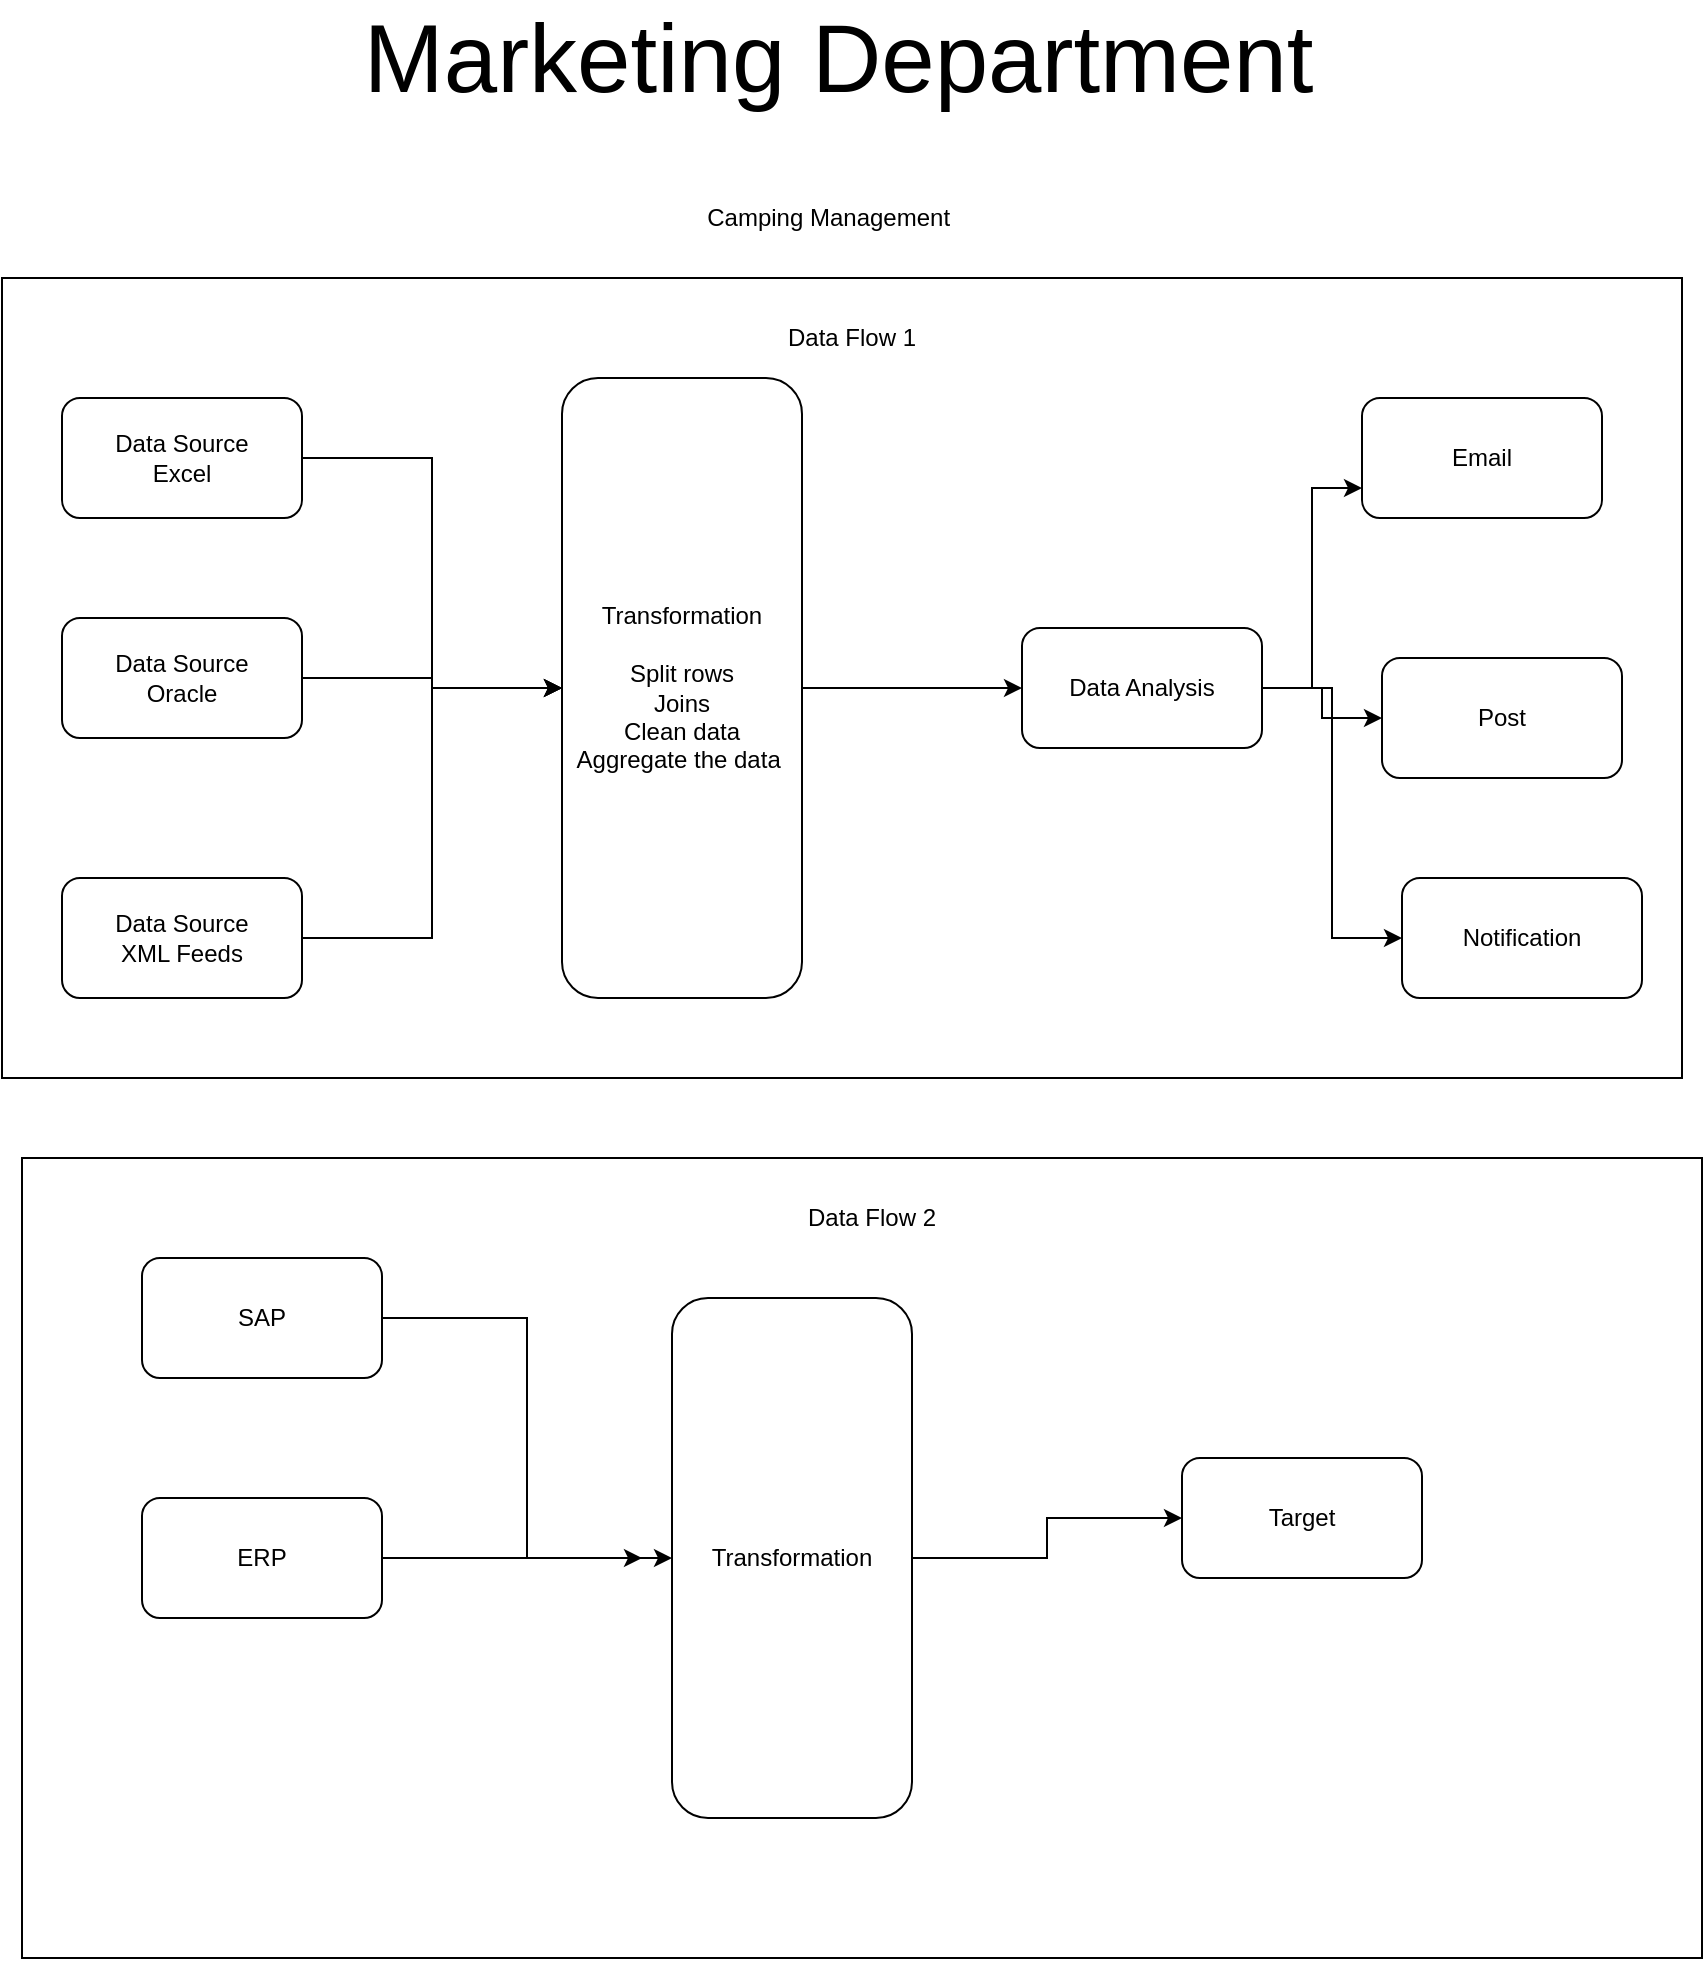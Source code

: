 <mxfile version="14.7.7" type="device" pages="3"><diagram id="CatAFC1fY800q-OIcE7y" name="Marketing Department "><mxGraphModel dx="1022" dy="475" grid="1" gridSize="10" guides="1" tooltips="1" connect="1" arrows="1" fold="1" page="1" pageScale="1" pageWidth="850" pageHeight="1100" math="0" shadow="0"><root><mxCell id="0"/><mxCell id="1" parent="0"/><mxCell id="Hq2V1xfKb5y0wbXsU76z-10" value="" style="rounded=0;whiteSpace=wrap;html=1;" vertex="1" parent="1"><mxGeometry x="10" y="180" width="840" height="400" as="geometry"/></mxCell><mxCell id="Hq2V1xfKb5y0wbXsU76z-1" value="&lt;font style=&quot;font-size: 48px&quot;&gt;Marketing Department&amp;nbsp;&lt;/font&gt;" style="text;html=1;strokeColor=none;fillColor=none;align=center;verticalAlign=middle;whiteSpace=wrap;rounded=0;" vertex="1" parent="1"><mxGeometry x="40" y="60" width="790" height="20" as="geometry"/></mxCell><mxCell id="Hq2V1xfKb5y0wbXsU76z-4" value="Camping Management&amp;nbsp;" style="text;html=1;strokeColor=none;fillColor=none;align=center;verticalAlign=middle;whiteSpace=wrap;rounded=0;" vertex="1" parent="1"><mxGeometry x="325" y="140" width="200" height="20" as="geometry"/></mxCell><mxCell id="Hq2V1xfKb5y0wbXsU76z-13" style="edgeStyle=orthogonalEdgeStyle;rounded=0;orthogonalLoop=1;jettySize=auto;html=1;" edge="1" parent="1" source="Hq2V1xfKb5y0wbXsU76z-5" target="Hq2V1xfKb5y0wbXsU76z-12"><mxGeometry relative="1" as="geometry"/></mxCell><mxCell id="Hq2V1xfKb5y0wbXsU76z-5" value="Data Source&lt;br&gt;Excel" style="rounded=1;whiteSpace=wrap;html=1;" vertex="1" parent="1"><mxGeometry x="40" y="240" width="120" height="60" as="geometry"/></mxCell><mxCell id="Hq2V1xfKb5y0wbXsU76z-14" style="edgeStyle=orthogonalEdgeStyle;rounded=0;orthogonalLoop=1;jettySize=auto;html=1;entryX=0;entryY=0.5;entryDx=0;entryDy=0;" edge="1" parent="1" source="Hq2V1xfKb5y0wbXsU76z-8" target="Hq2V1xfKb5y0wbXsU76z-12"><mxGeometry relative="1" as="geometry"/></mxCell><mxCell id="Hq2V1xfKb5y0wbXsU76z-8" value="Data Source&lt;br&gt;Oracle" style="rounded=1;whiteSpace=wrap;html=1;" vertex="1" parent="1"><mxGeometry x="40" y="350" width="120" height="60" as="geometry"/></mxCell><mxCell id="Hq2V1xfKb5y0wbXsU76z-15" style="edgeStyle=orthogonalEdgeStyle;rounded=0;orthogonalLoop=1;jettySize=auto;html=1;" edge="1" parent="1" source="Hq2V1xfKb5y0wbXsU76z-9" target="Hq2V1xfKb5y0wbXsU76z-12"><mxGeometry relative="1" as="geometry"/></mxCell><mxCell id="Hq2V1xfKb5y0wbXsU76z-9" value="Data Source&lt;br&gt;XML Feeds" style="rounded=1;whiteSpace=wrap;html=1;" vertex="1" parent="1"><mxGeometry x="40" y="480" width="120" height="60" as="geometry"/></mxCell><mxCell id="Hq2V1xfKb5y0wbXsU76z-11" value="Data Flow 1" style="text;html=1;strokeColor=none;fillColor=none;align=center;verticalAlign=middle;whiteSpace=wrap;rounded=0;" vertex="1" parent="1"><mxGeometry x="335" y="200" width="200" height="20" as="geometry"/></mxCell><mxCell id="Hq2V1xfKb5y0wbXsU76z-17" style="edgeStyle=orthogonalEdgeStyle;rounded=0;orthogonalLoop=1;jettySize=auto;html=1;" edge="1" parent="1" source="Hq2V1xfKb5y0wbXsU76z-12" target="Hq2V1xfKb5y0wbXsU76z-16"><mxGeometry relative="1" as="geometry"/></mxCell><mxCell id="Hq2V1xfKb5y0wbXsU76z-12" value="Transformation&lt;br&gt;&lt;br&gt;Split rows&lt;br&gt;Joins&lt;br&gt;Clean data&lt;br&gt;Aggregate the data&amp;nbsp;" style="rounded=1;whiteSpace=wrap;html=1;" vertex="1" parent="1"><mxGeometry x="290" y="230" width="120" height="310" as="geometry"/></mxCell><mxCell id="Hq2V1xfKb5y0wbXsU76z-19" style="edgeStyle=orthogonalEdgeStyle;rounded=0;orthogonalLoop=1;jettySize=auto;html=1;entryX=0;entryY=0.75;entryDx=0;entryDy=0;" edge="1" parent="1" source="Hq2V1xfKb5y0wbXsU76z-16" target="Hq2V1xfKb5y0wbXsU76z-18"><mxGeometry relative="1" as="geometry"/></mxCell><mxCell id="Hq2V1xfKb5y0wbXsU76z-21" style="edgeStyle=orthogonalEdgeStyle;rounded=0;orthogonalLoop=1;jettySize=auto;html=1;" edge="1" parent="1" source="Hq2V1xfKb5y0wbXsU76z-16" target="Hq2V1xfKb5y0wbXsU76z-20"><mxGeometry relative="1" as="geometry"/></mxCell><mxCell id="Hq2V1xfKb5y0wbXsU76z-23" style="edgeStyle=orthogonalEdgeStyle;rounded=0;orthogonalLoop=1;jettySize=auto;html=1;entryX=0;entryY=0.5;entryDx=0;entryDy=0;" edge="1" parent="1" source="Hq2V1xfKb5y0wbXsU76z-16" target="Hq2V1xfKb5y0wbXsU76z-22"><mxGeometry relative="1" as="geometry"/></mxCell><mxCell id="Hq2V1xfKb5y0wbXsU76z-16" value="Data Analysis" style="rounded=1;whiteSpace=wrap;html=1;" vertex="1" parent="1"><mxGeometry x="520" y="355" width="120" height="60" as="geometry"/></mxCell><mxCell id="Hq2V1xfKb5y0wbXsU76z-18" value="Email" style="rounded=1;whiteSpace=wrap;html=1;" vertex="1" parent="1"><mxGeometry x="690" y="240" width="120" height="60" as="geometry"/></mxCell><mxCell id="Hq2V1xfKb5y0wbXsU76z-20" value="Post" style="rounded=1;whiteSpace=wrap;html=1;" vertex="1" parent="1"><mxGeometry x="700" y="370" width="120" height="60" as="geometry"/></mxCell><mxCell id="Hq2V1xfKb5y0wbXsU76z-22" value="Notification" style="rounded=1;whiteSpace=wrap;html=1;" vertex="1" parent="1"><mxGeometry x="710" y="480" width="120" height="60" as="geometry"/></mxCell><mxCell id="Hq2V1xfKb5y0wbXsU76z-40" value="" style="rounded=0;whiteSpace=wrap;html=1;" vertex="1" parent="1"><mxGeometry x="20" y="620" width="840" height="400" as="geometry"/></mxCell><mxCell id="Hq2V1xfKb5y0wbXsU76z-41" value="Data Flow 2" style="text;html=1;strokeColor=none;fillColor=none;align=center;verticalAlign=middle;whiteSpace=wrap;rounded=0;" vertex="1" parent="1"><mxGeometry x="345" y="640" width="200" height="20" as="geometry"/></mxCell><mxCell id="Hq2V1xfKb5y0wbXsU76z-52" style="edgeStyle=orthogonalEdgeStyle;rounded=0;orthogonalLoop=1;jettySize=auto;html=1;" edge="1" parent="1" source="Hq2V1xfKb5y0wbXsU76z-48"><mxGeometry relative="1" as="geometry"><mxPoint x="330" y="820" as="targetPoint"/></mxGeometry></mxCell><mxCell id="Hq2V1xfKb5y0wbXsU76z-48" value="ERP" style="rounded=1;whiteSpace=wrap;html=1;" vertex="1" parent="1"><mxGeometry x="80" y="790" width="120" height="60" as="geometry"/></mxCell><mxCell id="Hq2V1xfKb5y0wbXsU76z-51" style="edgeStyle=orthogonalEdgeStyle;rounded=0;orthogonalLoop=1;jettySize=auto;html=1;" edge="1" parent="1" source="Hq2V1xfKb5y0wbXsU76z-49" target="Hq2V1xfKb5y0wbXsU76z-50"><mxGeometry relative="1" as="geometry"/></mxCell><mxCell id="Hq2V1xfKb5y0wbXsU76z-49" value="SAP" style="rounded=1;whiteSpace=wrap;html=1;" vertex="1" parent="1"><mxGeometry x="80" y="670" width="120" height="60" as="geometry"/></mxCell><mxCell id="Hq2V1xfKb5y0wbXsU76z-54" style="edgeStyle=orthogonalEdgeStyle;rounded=0;orthogonalLoop=1;jettySize=auto;html=1;" edge="1" parent="1" source="Hq2V1xfKb5y0wbXsU76z-50" target="Hq2V1xfKb5y0wbXsU76z-53"><mxGeometry relative="1" as="geometry"/></mxCell><mxCell id="Hq2V1xfKb5y0wbXsU76z-50" value="Transformation" style="rounded=1;whiteSpace=wrap;html=1;" vertex="1" parent="1"><mxGeometry x="345" y="690" width="120" height="260" as="geometry"/></mxCell><mxCell id="Hq2V1xfKb5y0wbXsU76z-53" value="Target" style="rounded=1;whiteSpace=wrap;html=1;" vertex="1" parent="1"><mxGeometry x="600" y="770" width="120" height="60" as="geometry"/></mxCell></root></mxGraphModel></diagram><diagram id="OatY_8YWWLXUm9G46ZyO" name="Data Admins"><mxGraphModel dx="1022" dy="475" grid="1" gridSize="10" guides="1" tooltips="1" connect="1" arrows="1" fold="1" page="1" pageScale="1" pageWidth="850" pageHeight="1100" math="0" shadow="0"><root><mxCell id="pENCUB702P1LYGhcHFrB-0"/><mxCell id="pENCUB702P1LYGhcHFrB-1" parent="pENCUB702P1LYGhcHFrB-0"/><mxCell id="pENCUB702P1LYGhcHFrB-2" value="" style="rounded=0;whiteSpace=wrap;html=1;" vertex="1" parent="pENCUB702P1LYGhcHFrB-1"><mxGeometry x="60" y="30" width="760" height="370" as="geometry"/></mxCell><mxCell id="pENCUB702P1LYGhcHFrB-3" value="Data Maintance&amp;nbsp;" style="text;html=1;strokeColor=none;fillColor=none;align=center;verticalAlign=middle;whiteSpace=wrap;rounded=0;" vertex="1" parent="pENCUB702P1LYGhcHFrB-1"><mxGeometry x="425" y="50" width="40" height="20" as="geometry"/></mxCell><mxCell id="pENCUB702P1LYGhcHFrB-10" style="edgeStyle=orthogonalEdgeStyle;rounded=0;orthogonalLoop=1;jettySize=auto;html=1;" edge="1" parent="pENCUB702P1LYGhcHFrB-1" source="pENCUB702P1LYGhcHFrB-5" target="pENCUB702P1LYGhcHFrB-6"><mxGeometry relative="1" as="geometry"/></mxCell><mxCell id="pENCUB702P1LYGhcHFrB-5" value="validate the data" style="rounded=1;whiteSpace=wrap;html=1;" vertex="1" parent="pENCUB702P1LYGhcHFrB-1"><mxGeometry x="110" y="120" width="120" height="60" as="geometry"/></mxCell><mxCell id="pENCUB702P1LYGhcHFrB-11" style="edgeStyle=orthogonalEdgeStyle;rounded=0;orthogonalLoop=1;jettySize=auto;html=1;" edge="1" parent="pENCUB702P1LYGhcHFrB-1" source="pENCUB702P1LYGhcHFrB-6" target="pENCUB702P1LYGhcHFrB-9"><mxGeometry relative="1" as="geometry"/></mxCell><mxCell id="pENCUB702P1LYGhcHFrB-6" value="Database backup" style="rounded=1;whiteSpace=wrap;html=1;" vertex="1" parent="pENCUB702P1LYGhcHFrB-1"><mxGeometry x="120" y="270" width="120" height="60" as="geometry"/></mxCell><mxCell id="pENCUB702P1LYGhcHFrB-13" style="edgeStyle=orthogonalEdgeStyle;rounded=0;orthogonalLoop=1;jettySize=auto;html=1;" edge="1" parent="pENCUB702P1LYGhcHFrB-1" source="pENCUB702P1LYGhcHFrB-7" target="pENCUB702P1LYGhcHFrB-8"><mxGeometry relative="1" as="geometry"/></mxCell><mxCell id="pENCUB702P1LYGhcHFrB-7" value="Delete the data&amp;nbsp;" style="rounded=1;whiteSpace=wrap;html=1;" vertex="1" parent="pENCUB702P1LYGhcHFrB-1"><mxGeometry x="480" y="290" width="120" height="60" as="geometry"/></mxCell><mxCell id="pENCUB702P1LYGhcHFrB-15" style="edgeStyle=orthogonalEdgeStyle;rounded=0;orthogonalLoop=1;jettySize=auto;html=1;" edge="1" parent="pENCUB702P1LYGhcHFrB-1" source="pENCUB702P1LYGhcHFrB-8" target="pENCUB702P1LYGhcHFrB-14"><mxGeometry relative="1" as="geometry"/></mxCell><mxCell id="pENCUB702P1LYGhcHFrB-8" value="rebuild the index" style="rounded=1;whiteSpace=wrap;html=1;" vertex="1" parent="pENCUB702P1LYGhcHFrB-1"><mxGeometry x="610" y="160" width="120" height="60" as="geometry"/></mxCell><mxCell id="pENCUB702P1LYGhcHFrB-12" style="edgeStyle=orthogonalEdgeStyle;rounded=0;orthogonalLoop=1;jettySize=auto;html=1;entryX=0;entryY=0.5;entryDx=0;entryDy=0;" edge="1" parent="pENCUB702P1LYGhcHFrB-1" source="pENCUB702P1LYGhcHFrB-9" target="pENCUB702P1LYGhcHFrB-7"><mxGeometry relative="1" as="geometry"/></mxCell><mxCell id="pENCUB702P1LYGhcHFrB-9" value="drop the index" style="rounded=1;whiteSpace=wrap;html=1;" vertex="1" parent="pENCUB702P1LYGhcHFrB-1"><mxGeometry x="280" y="280" width="120" height="60" as="geometry"/></mxCell><mxCell id="pENCUB702P1LYGhcHFrB-14" value="Email&amp;nbsp;" style="rounded=1;whiteSpace=wrap;html=1;" vertex="1" parent="pENCUB702P1LYGhcHFrB-1"><mxGeometry x="380" y="140" width="120" height="60" as="geometry"/></mxCell></root></mxGraphModel></diagram><diagram id="VcmQNTX0wwcmgNZhefPK" name="Page-1"><mxGraphModel><root><mxCell id="0"/><mxCell id="1" parent="0"/></root></mxGraphModel></diagram></mxfile>